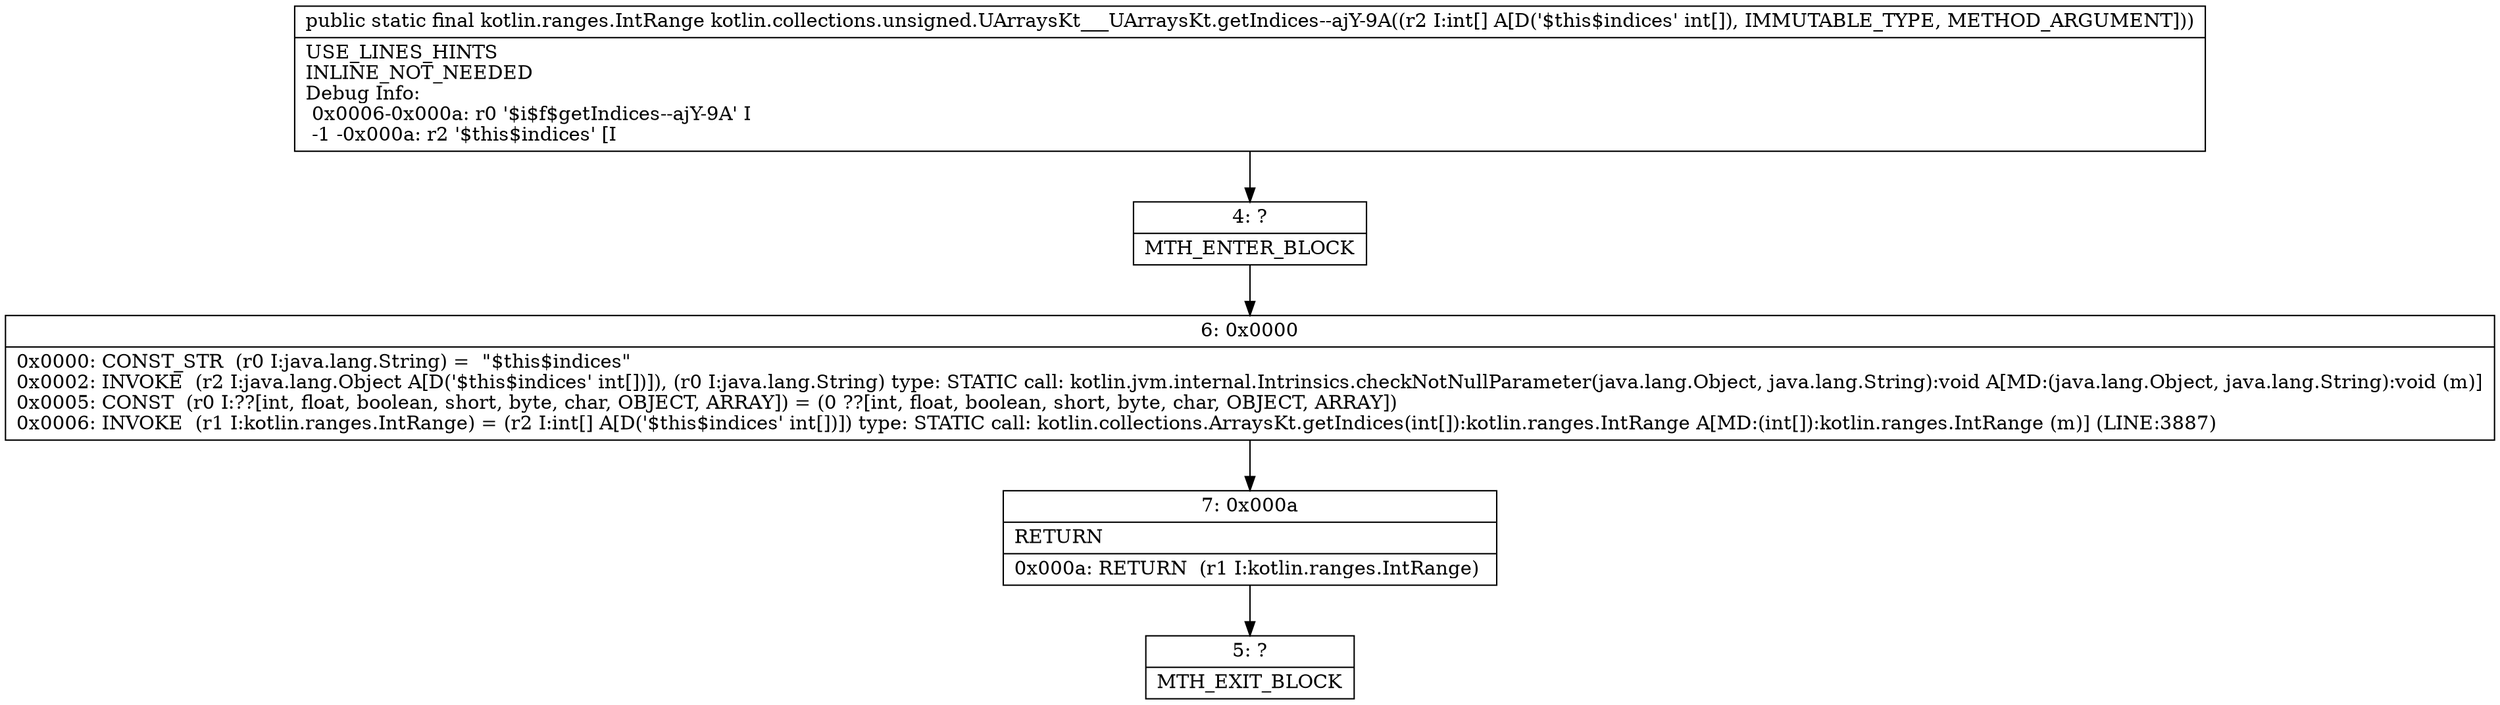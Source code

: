 digraph "CFG forkotlin.collections.unsigned.UArraysKt___UArraysKt.getIndices\-\-ajY\-9A([I)Lkotlin\/ranges\/IntRange;" {
Node_4 [shape=record,label="{4\:\ ?|MTH_ENTER_BLOCK\l}"];
Node_6 [shape=record,label="{6\:\ 0x0000|0x0000: CONST_STR  (r0 I:java.lang.String) =  \"$this$indices\" \l0x0002: INVOKE  (r2 I:java.lang.Object A[D('$this$indices' int[])]), (r0 I:java.lang.String) type: STATIC call: kotlin.jvm.internal.Intrinsics.checkNotNullParameter(java.lang.Object, java.lang.String):void A[MD:(java.lang.Object, java.lang.String):void (m)]\l0x0005: CONST  (r0 I:??[int, float, boolean, short, byte, char, OBJECT, ARRAY]) = (0 ??[int, float, boolean, short, byte, char, OBJECT, ARRAY]) \l0x0006: INVOKE  (r1 I:kotlin.ranges.IntRange) = (r2 I:int[] A[D('$this$indices' int[])]) type: STATIC call: kotlin.collections.ArraysKt.getIndices(int[]):kotlin.ranges.IntRange A[MD:(int[]):kotlin.ranges.IntRange (m)] (LINE:3887)\l}"];
Node_7 [shape=record,label="{7\:\ 0x000a|RETURN\l|0x000a: RETURN  (r1 I:kotlin.ranges.IntRange) \l}"];
Node_5 [shape=record,label="{5\:\ ?|MTH_EXIT_BLOCK\l}"];
MethodNode[shape=record,label="{public static final kotlin.ranges.IntRange kotlin.collections.unsigned.UArraysKt___UArraysKt.getIndices\-\-ajY\-9A((r2 I:int[] A[D('$this$indices' int[]), IMMUTABLE_TYPE, METHOD_ARGUMENT]))  | USE_LINES_HINTS\lINLINE_NOT_NEEDED\lDebug Info:\l  0x0006\-0x000a: r0 '$i$f$getIndices\-\-ajY\-9A' I\l  \-1 \-0x000a: r2 '$this$indices' [I\l}"];
MethodNode -> Node_4;Node_4 -> Node_6;
Node_6 -> Node_7;
Node_7 -> Node_5;
}

